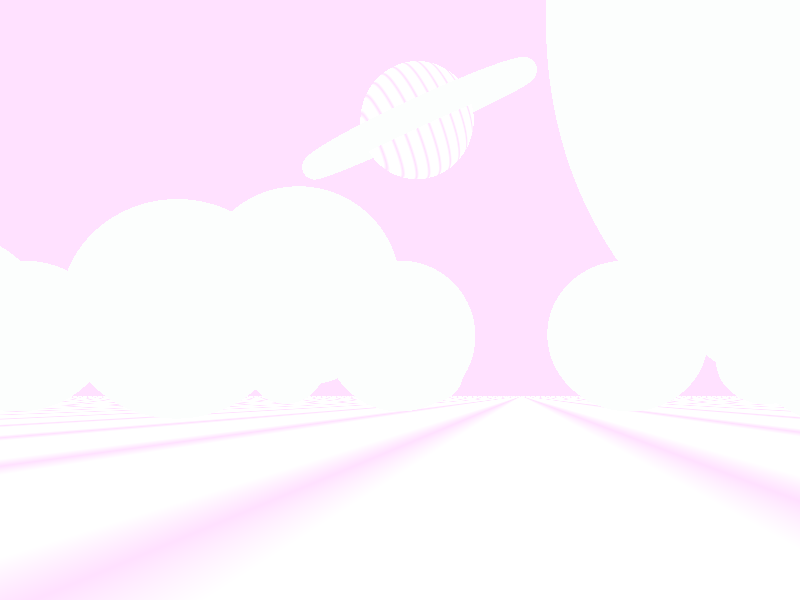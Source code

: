 #include "colors.inc"
#include "glass.inc"
#include "skies.inc"

#declare Obs = <-5 * cos(clock*2*pi/360), 0.2, sin(clock*2*pi/360)>;

// Violet
#declare SoftLight = color rgb <1, .75, 1.25>;
#declare HardLight = color rgb <2, 1.5, 2.5>;

camera
{
    right x*image_width/image_height
    location Obs look_at <0, 1, 0>
}

#declare Glass = texture
{
    pigment
    {
        Col_Glass_General
    }

    finish
    {
        F_Glass9
    }
}

#declare Tore = torus
{
    2, 0.2
    rotate 40
    rotate -20*y
    translate <4 + 1 , 4 + 1, -1.3 + 1>

    texture
    {
        Glass
    }
}

#declare Marble = sphere
{
    <1, 1, 1>, 1

    texture
    {
        Glass
    }

    interior
    {
        ior 1.517
        caustics 0.5
    }
}

#declare Zebra = sphere
{
    <1, 1, 1>, 1
    texture
    {
        pigment
        {
            gradient y-2*z
            color_map
            {
                [ 0.0   HardLight ]
                [ 0.1   SoftLight ]
                [ 0.2   HardLight ]
                [ 0.3   SoftLight ]
                [ 0.4   HardLight ]
                [ 0.5   SoftLight ]
                [ 0.6   HardLight ]
                [ 0.7   SoftLight ]
                [ 0.8   HardLight ]
                [ 0.9   SoftLight ]
                [ 1.0   HardLight ]
            }
        }
        finish
        {
            F_Glass10
        }
    }

    interior
    {
        ior 1.517
        caustics 0.5
    }
}

sky_sphere
{
    pigment
    {
        color SoftLight
        scale 2
        translate -1
    }
}

plane
{
    <0, -.1, 0>, 0.0001

    texture
    {
        pigment
        {
            gradient <1, 0, 5>
            color_map
            {
                [ 0.0 color HardLight ]
                [ 0.5 color SoftLight ]
                [ 1.0 color HardLight ]
            }
        }
    }
}

#declare System = union
{
    light_source
    {
        <0, .3, 0>
        color White
    }

    object { Tore }
    object { Zebra translate <4, 4, -1.3> }

    object { Marble translate <0, .3, 0> }

    object { Marble translate <-5, 0, -2.3> }
    object { Marble translate <-.5, 0, 1> }
    object { Marble translate <.5, 0, 4> }

    object { Marble translate <2, 0, -1> }
    object { Marble translate <2, 0, 4> }
    object { Marble translate <2, 0, -4> }

    object { Marble translate <9, 0, -10> }
    object { Marble translate <10, 0, 2> }
    object { Marble translate <13, 0, -2> }
}

object { System }
